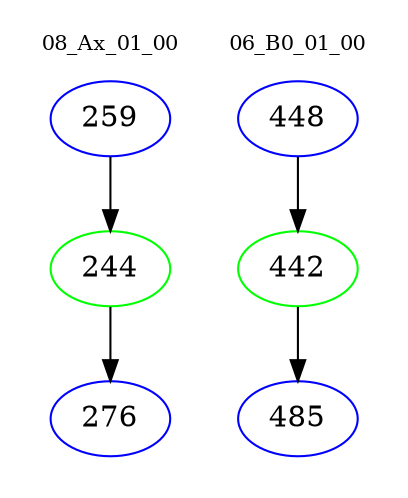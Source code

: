 digraph{
subgraph cluster_0 {
color = white
label = "08_Ax_01_00";
fontsize=10;
T0_259 [label="259", color="blue"]
T0_259 -> T0_244 [color="black"]
T0_244 [label="244", color="green"]
T0_244 -> T0_276 [color="black"]
T0_276 [label="276", color="blue"]
}
subgraph cluster_1 {
color = white
label = "06_B0_01_00";
fontsize=10;
T1_448 [label="448", color="blue"]
T1_448 -> T1_442 [color="black"]
T1_442 [label="442", color="green"]
T1_442 -> T1_485 [color="black"]
T1_485 [label="485", color="blue"]
}
}
